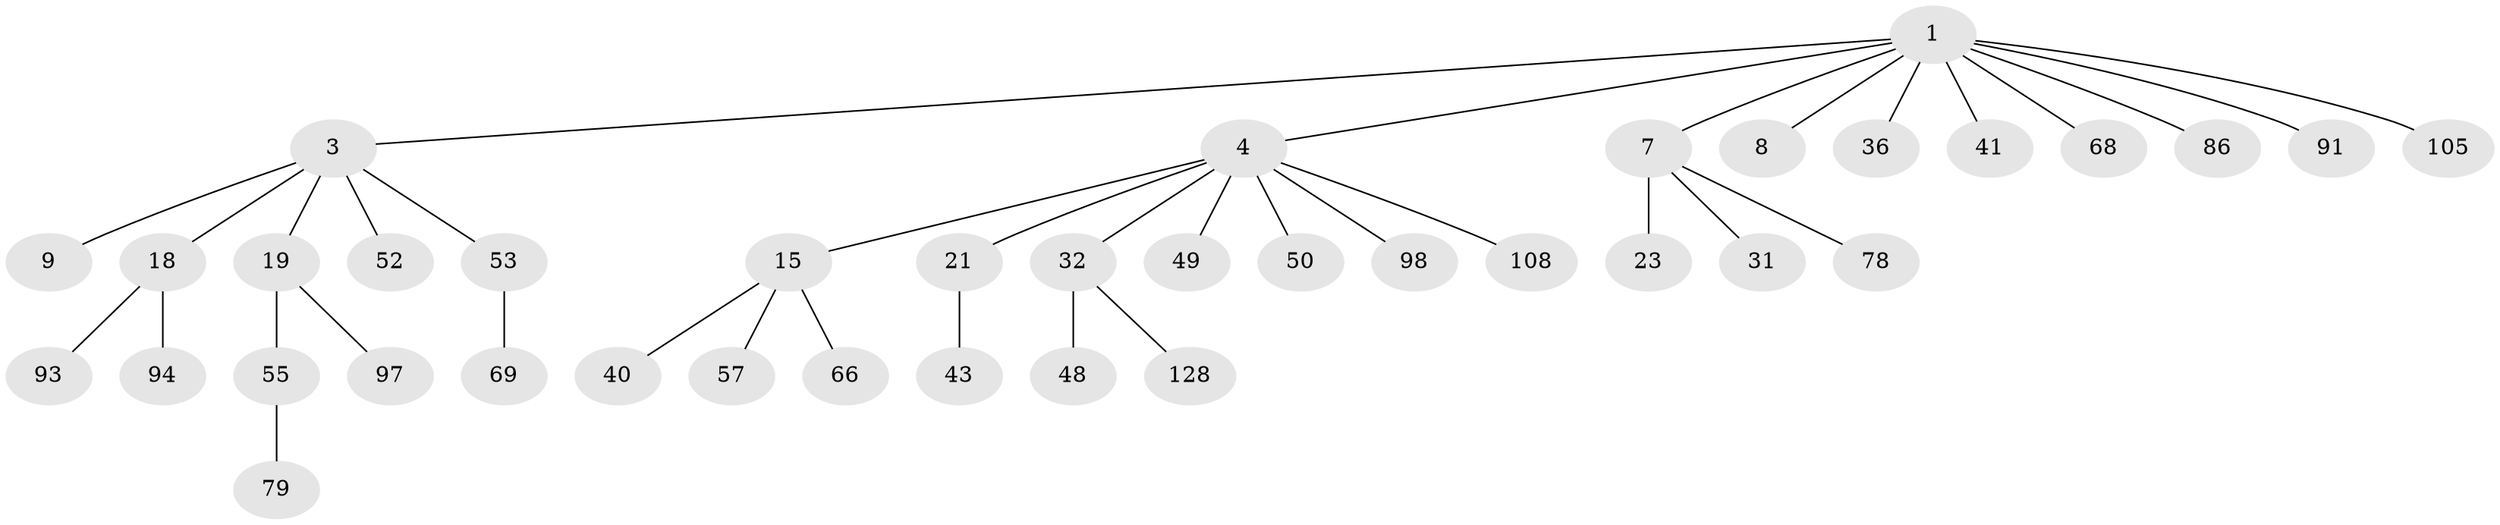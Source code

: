 // original degree distribution, {3: 0.15503875968992248, 9: 0.007751937984496124, 5: 0.03875968992248062, 4: 0.06976744186046512, 2: 0.24806201550387597, 1: 0.4806201550387597}
// Generated by graph-tools (version 1.1) at 2025/19/03/04/25 18:19:19]
// undirected, 38 vertices, 37 edges
graph export_dot {
graph [start="1"]
  node [color=gray90,style=filled];
  1 [super="+2"];
  3 [super="+37+120+5+6"];
  4 [super="+38+10+17"];
  7 [super="+22+96+47"];
  8 [super="+99"];
  9;
  15 [super="+35+60"];
  18 [super="+54"];
  19 [super="+25+29+58+20"];
  21;
  23 [super="+51"];
  31 [super="+59"];
  32 [super="+33+77"];
  36;
  40;
  41 [super="+67+84+125"];
  43 [super="+44"];
  48 [super="+74"];
  49 [super="+61"];
  50;
  52 [super="+85+64"];
  53;
  55 [super="+72"];
  57 [super="+95"];
  66;
  68;
  69 [super="+76"];
  78;
  79 [super="+89"];
  86;
  91;
  93;
  94 [super="+123"];
  97;
  98 [super="+104"];
  105;
  108;
  128;
  1 -- 3;
  1 -- 8;
  1 -- 4;
  1 -- 68;
  1 -- 36;
  1 -- 7;
  1 -- 41;
  1 -- 105;
  1 -- 86;
  1 -- 91;
  3 -- 18;
  3 -- 19;
  3 -- 52;
  3 -- 53;
  3 -- 9;
  4 -- 32;
  4 -- 98;
  4 -- 108;
  4 -- 15;
  4 -- 49;
  4 -- 50;
  4 -- 21;
  7 -- 23;
  7 -- 31;
  7 -- 78;
  15 -- 40;
  15 -- 57;
  15 -- 66;
  18 -- 93;
  18 -- 94;
  19 -- 55;
  19 -- 97;
  21 -- 43;
  32 -- 48;
  32 -- 128;
  53 -- 69;
  55 -- 79;
}
